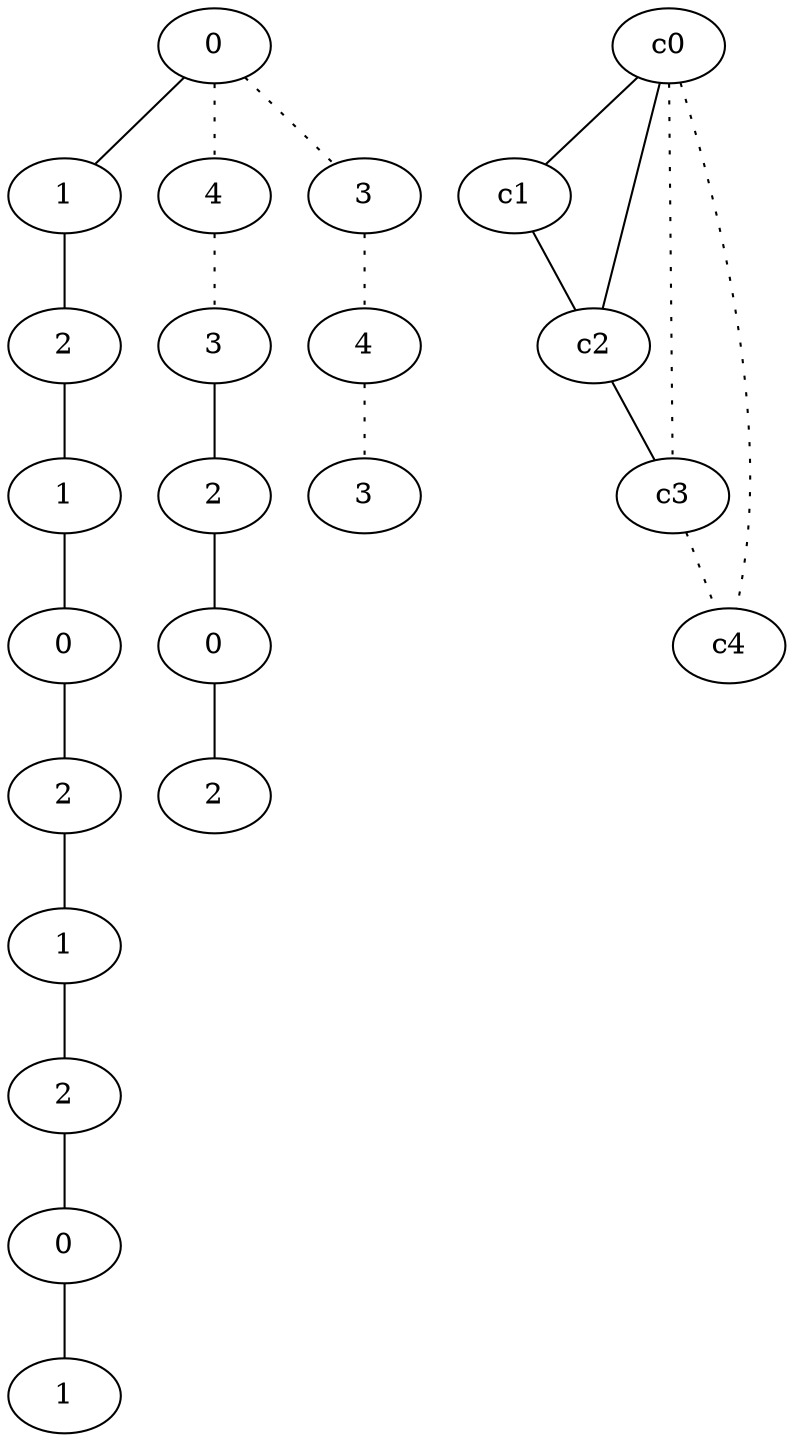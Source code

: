 graph {
a0[label=0];
a1[label=1];
a2[label=2];
a3[label=1];
a4[label=0];
a5[label=2];
a6[label=1];
a7[label=2];
a8[label=0];
a9[label=1];
a10[label=4];
a11[label=3];
a12[label=2];
a13[label=0];
a14[label=2];
a15[label=3];
a16[label=4];
a17[label=3];
a0 -- a1;
a0 -- a10 [style=dotted];
a0 -- a15 [style=dotted];
a1 -- a2;
a2 -- a3;
a3 -- a4;
a4 -- a5;
a5 -- a6;
a6 -- a7;
a7 -- a8;
a8 -- a9;
a10 -- a11 [style=dotted];
a11 -- a12;
a12 -- a13;
a13 -- a14;
a15 -- a16 [style=dotted];
a16 -- a17 [style=dotted];
c0 -- c1;
c0 -- c2;
c0 -- c3 [style=dotted];
c0 -- c4 [style=dotted];
c1 -- c2;
c2 -- c3;
c3 -- c4 [style=dotted];
}
